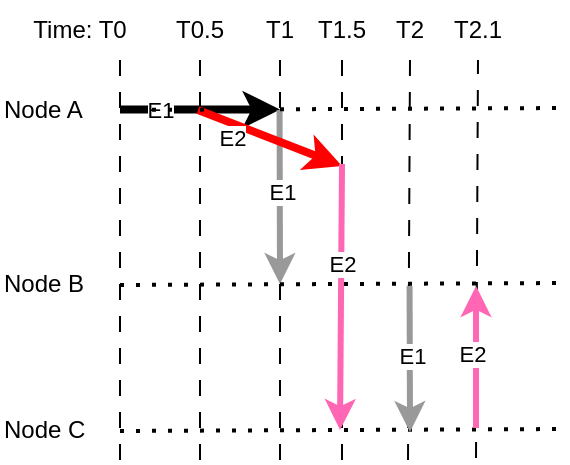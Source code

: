 <mxfile version="25.0.2">
  <diagram name="Gossiping" id="Wt92L-fIVbQ3euZDba3x">
    <mxGraphModel dx="285" dy="327" grid="0" gridSize="10" guides="1" tooltips="1" connect="1" arrows="1" fold="1" page="1" pageScale="1" pageWidth="827" pageHeight="1169" math="0" shadow="0">
      <root>
        <mxCell id="0" />
        <mxCell id="1" parent="0" />
        <mxCell id="gWZkucbLpwRttW0Ghea7-2" value="Node A" style="text;html=1;align=left;verticalAlign=middle;whiteSpace=wrap;rounded=0;" vertex="1" parent="1">
          <mxGeometry x="80" y="240" width="60" height="30" as="geometry" />
        </mxCell>
        <mxCell id="gWZkucbLpwRttW0Ghea7-3" value="Node B" style="text;html=1;align=left;verticalAlign=middle;whiteSpace=wrap;rounded=0;" vertex="1" parent="1">
          <mxGeometry x="80" y="327" width="60" height="30" as="geometry" />
        </mxCell>
        <mxCell id="gWZkucbLpwRttW0Ghea7-4" value="Node C" style="text;html=1;align=left;verticalAlign=middle;whiteSpace=wrap;rounded=0;" vertex="1" parent="1">
          <mxGeometry x="80" y="400" width="60" height="30" as="geometry" />
        </mxCell>
        <mxCell id="gWZkucbLpwRttW0Ghea7-13" value="" style="endArrow=none;html=1;rounded=0;dashed=1;dashPattern=8 8;" edge="1" parent="1">
          <mxGeometry width="50" height="50" relative="1" as="geometry">
            <mxPoint x="140" y="430" as="sourcePoint" />
            <mxPoint x="140" y="230" as="targetPoint" />
          </mxGeometry>
        </mxCell>
        <mxCell id="gWZkucbLpwRttW0Ghea7-14" value="Time: T0" style="text;html=1;align=center;verticalAlign=middle;whiteSpace=wrap;rounded=0;" vertex="1" parent="1">
          <mxGeometry x="90" y="200" width="60" height="30" as="geometry" />
        </mxCell>
        <mxCell id="gWZkucbLpwRttW0Ghea7-15" value="" style="endArrow=none;html=1;rounded=0;dashed=1;dashPattern=8 8;" edge="1" parent="1">
          <mxGeometry width="50" height="50" relative="1" as="geometry">
            <mxPoint x="220" y="430" as="sourcePoint" />
            <mxPoint x="220" y="230" as="targetPoint" />
          </mxGeometry>
        </mxCell>
        <mxCell id="gWZkucbLpwRttW0Ghea7-16" value="T1" style="text;html=1;align=center;verticalAlign=middle;whiteSpace=wrap;rounded=0;" vertex="1" parent="1">
          <mxGeometry x="210" y="200" width="20" height="30" as="geometry" />
        </mxCell>
        <mxCell id="gWZkucbLpwRttW0Ghea7-17" value="" style="endArrow=none;html=1;rounded=0;dashed=1;dashPattern=8 8;entryX=0.5;entryY=1;entryDx=0;entryDy=0;" edge="1" parent="1" target="gWZkucbLpwRttW0Ghea7-18">
          <mxGeometry width="50" height="50" relative="1" as="geometry">
            <mxPoint x="284" y="430" as="sourcePoint" />
            <mxPoint x="329.79" y="240" as="targetPoint" />
          </mxGeometry>
        </mxCell>
        <mxCell id="gWZkucbLpwRttW0Ghea7-18" value="T2" style="text;html=1;align=center;verticalAlign=middle;whiteSpace=wrap;rounded=0;" vertex="1" parent="1">
          <mxGeometry x="275" y="200" width="20" height="30" as="geometry" />
        </mxCell>
        <mxCell id="gWZkucbLpwRttW0Ghea7-19" value="" style="endArrow=classic;html=1;rounded=0;strokeWidth=4;" edge="1" parent="1">
          <mxGeometry width="50" height="50" relative="1" as="geometry">
            <mxPoint x="140" y="254.79" as="sourcePoint" />
            <mxPoint x="220" y="254.79" as="targetPoint" />
          </mxGeometry>
        </mxCell>
        <mxCell id="gWZkucbLpwRttW0Ghea7-20" value="E1" style="edgeLabel;html=1;align=center;verticalAlign=middle;resizable=0;points=[];" vertex="1" connectable="0" parent="gWZkucbLpwRttW0Ghea7-19">
          <mxGeometry x="-0.057" y="1" relative="1" as="geometry">
            <mxPoint x="-18" y="1" as="offset" />
          </mxGeometry>
        </mxCell>
        <mxCell id="gWZkucbLpwRttW0Ghea7-24" value="" style="endArrow=classic;html=1;rounded=0;strokeColor=#999999;strokeWidth=3;" edge="1" parent="1">
          <mxGeometry width="50" height="50" relative="1" as="geometry">
            <mxPoint x="219.79" y="255" as="sourcePoint" />
            <mxPoint x="220" y="342" as="targetPoint" />
          </mxGeometry>
        </mxCell>
        <mxCell id="gWZkucbLpwRttW0Ghea7-25" value="E1" style="edgeLabel;html=1;align=center;verticalAlign=middle;resizable=0;points=[];" vertex="1" connectable="0" parent="gWZkucbLpwRttW0Ghea7-24">
          <mxGeometry x="-0.057" y="1" relative="1" as="geometry">
            <mxPoint as="offset" />
          </mxGeometry>
        </mxCell>
        <mxCell id="gWZkucbLpwRttW0Ghea7-26" value="" style="endArrow=none;html=1;rounded=0;dashed=1;dashPattern=8 8;" edge="1" parent="1">
          <mxGeometry width="50" height="50" relative="1" as="geometry">
            <mxPoint x="180" y="430" as="sourcePoint" />
            <mxPoint x="180" y="230" as="targetPoint" />
          </mxGeometry>
        </mxCell>
        <mxCell id="gWZkucbLpwRttW0Ghea7-27" value="T0.5" style="text;html=1;align=center;verticalAlign=middle;whiteSpace=wrap;rounded=0;" vertex="1" parent="1">
          <mxGeometry x="170" y="200" width="20" height="30" as="geometry" />
        </mxCell>
        <mxCell id="gWZkucbLpwRttW0Ghea7-28" value="" style="endArrow=none;html=1;rounded=0;dashed=1;dashPattern=8 8;entryX=0.5;entryY=1;entryDx=0;entryDy=0;" edge="1" parent="1">
          <mxGeometry width="50" height="50" relative="1" as="geometry">
            <mxPoint x="251" y="430" as="sourcePoint" />
            <mxPoint x="251" y="230" as="targetPoint" />
          </mxGeometry>
        </mxCell>
        <mxCell id="gWZkucbLpwRttW0Ghea7-29" value="T1.5" style="text;html=1;align=center;verticalAlign=middle;whiteSpace=wrap;rounded=0;" vertex="1" parent="1">
          <mxGeometry x="241" y="200" width="20" height="30" as="geometry" />
        </mxCell>
        <mxCell id="gWZkucbLpwRttW0Ghea7-32" value="" style="endArrow=classic;html=1;rounded=0;strokeWidth=4;strokeColor=#FF0000;" edge="1" parent="1">
          <mxGeometry width="50" height="50" relative="1" as="geometry">
            <mxPoint x="179" y="255" as="sourcePoint" />
            <mxPoint x="251" y="283" as="targetPoint" />
          </mxGeometry>
        </mxCell>
        <mxCell id="gWZkucbLpwRttW0Ghea7-33" value="E2" style="edgeLabel;html=1;align=center;verticalAlign=middle;resizable=0;points=[];" vertex="1" connectable="0" parent="gWZkucbLpwRttW0Ghea7-32">
          <mxGeometry x="-0.057" y="1" relative="1" as="geometry">
            <mxPoint x="-18" y="1" as="offset" />
          </mxGeometry>
        </mxCell>
        <mxCell id="gWZkucbLpwRttW0Ghea7-34" value="" style="endArrow=classic;html=1;rounded=0;strokeColor=#FF66B3;strokeWidth=3;" edge="1" parent="1">
          <mxGeometry width="50" height="50" relative="1" as="geometry">
            <mxPoint x="251" y="282" as="sourcePoint" />
            <mxPoint x="250" y="415" as="targetPoint" />
          </mxGeometry>
        </mxCell>
        <mxCell id="gWZkucbLpwRttW0Ghea7-35" value="E2" style="edgeLabel;html=1;align=center;verticalAlign=middle;resizable=0;points=[];" vertex="1" connectable="0" parent="gWZkucbLpwRttW0Ghea7-34">
          <mxGeometry x="-0.057" y="1" relative="1" as="geometry">
            <mxPoint x="-1" y="-13" as="offset" />
          </mxGeometry>
        </mxCell>
        <mxCell id="gWZkucbLpwRttW0Ghea7-36" value="" style="endArrow=none;html=1;rounded=0;dashed=1;dashPattern=8 8;entryX=0.5;entryY=1;entryDx=0;entryDy=0;" edge="1" parent="1" target="gWZkucbLpwRttW0Ghea7-37">
          <mxGeometry width="50" height="50" relative="1" as="geometry">
            <mxPoint x="318" y="429" as="sourcePoint" />
            <mxPoint x="363.79" y="240" as="targetPoint" />
          </mxGeometry>
        </mxCell>
        <mxCell id="gWZkucbLpwRttW0Ghea7-37" value="T2.1" style="text;html=1;align=center;verticalAlign=middle;whiteSpace=wrap;rounded=0;" vertex="1" parent="1">
          <mxGeometry x="309" y="200" width="20" height="30" as="geometry" />
        </mxCell>
        <mxCell id="gWZkucbLpwRttW0Ghea7-39" value="" style="endArrow=none;dashed=1;html=1;dashPattern=1 3;strokeWidth=2;rounded=0;" edge="1" parent="1">
          <mxGeometry width="50" height="50" relative="1" as="geometry">
            <mxPoint x="140" y="255" as="sourcePoint" />
            <mxPoint x="362" y="254" as="targetPoint" />
          </mxGeometry>
        </mxCell>
        <mxCell id="gWZkucbLpwRttW0Ghea7-40" value="" style="endArrow=none;dashed=1;html=1;dashPattern=1 3;strokeWidth=2;rounded=0;" edge="1" parent="1">
          <mxGeometry width="50" height="50" relative="1" as="geometry">
            <mxPoint x="140" y="342.5" as="sourcePoint" />
            <mxPoint x="362" y="341.5" as="targetPoint" />
          </mxGeometry>
        </mxCell>
        <mxCell id="gWZkucbLpwRttW0Ghea7-41" value="" style="endArrow=none;dashed=1;html=1;dashPattern=1 3;strokeWidth=2;rounded=0;" edge="1" parent="1">
          <mxGeometry width="50" height="50" relative="1" as="geometry">
            <mxPoint x="140" y="415.5" as="sourcePoint" />
            <mxPoint x="362" y="414.5" as="targetPoint" />
          </mxGeometry>
        </mxCell>
        <mxCell id="gWZkucbLpwRttW0Ghea7-45" value="" style="endArrow=classic;html=1;rounded=0;strokeColor=#999999;strokeWidth=3;" edge="1" parent="1">
          <mxGeometry width="50" height="50" relative="1" as="geometry">
            <mxPoint x="284.79" y="343" as="sourcePoint" />
            <mxPoint x="285" y="416" as="targetPoint" />
          </mxGeometry>
        </mxCell>
        <mxCell id="gWZkucbLpwRttW0Ghea7-46" value="E1" style="edgeLabel;html=1;align=center;verticalAlign=middle;resizable=0;points=[];" vertex="1" connectable="0" parent="gWZkucbLpwRttW0Ghea7-45">
          <mxGeometry x="-0.057" y="1" relative="1" as="geometry">
            <mxPoint as="offset" />
          </mxGeometry>
        </mxCell>
        <mxCell id="gWZkucbLpwRttW0Ghea7-47" value="" style="endArrow=classic;html=1;rounded=0;strokeColor=#FF66B3;strokeWidth=3;" edge="1" parent="1">
          <mxGeometry width="50" height="50" relative="1" as="geometry">
            <mxPoint x="318" y="414" as="sourcePoint" />
            <mxPoint x="318" y="343" as="targetPoint" />
          </mxGeometry>
        </mxCell>
        <mxCell id="gWZkucbLpwRttW0Ghea7-48" value="E2" style="edgeLabel;html=1;align=center;verticalAlign=middle;resizable=0;points=[];" vertex="1" connectable="0" parent="gWZkucbLpwRttW0Ghea7-47">
          <mxGeometry x="-0.057" y="1" relative="1" as="geometry">
            <mxPoint x="-1" y="-4" as="offset" />
          </mxGeometry>
        </mxCell>
      </root>
    </mxGraphModel>
  </diagram>
</mxfile>
